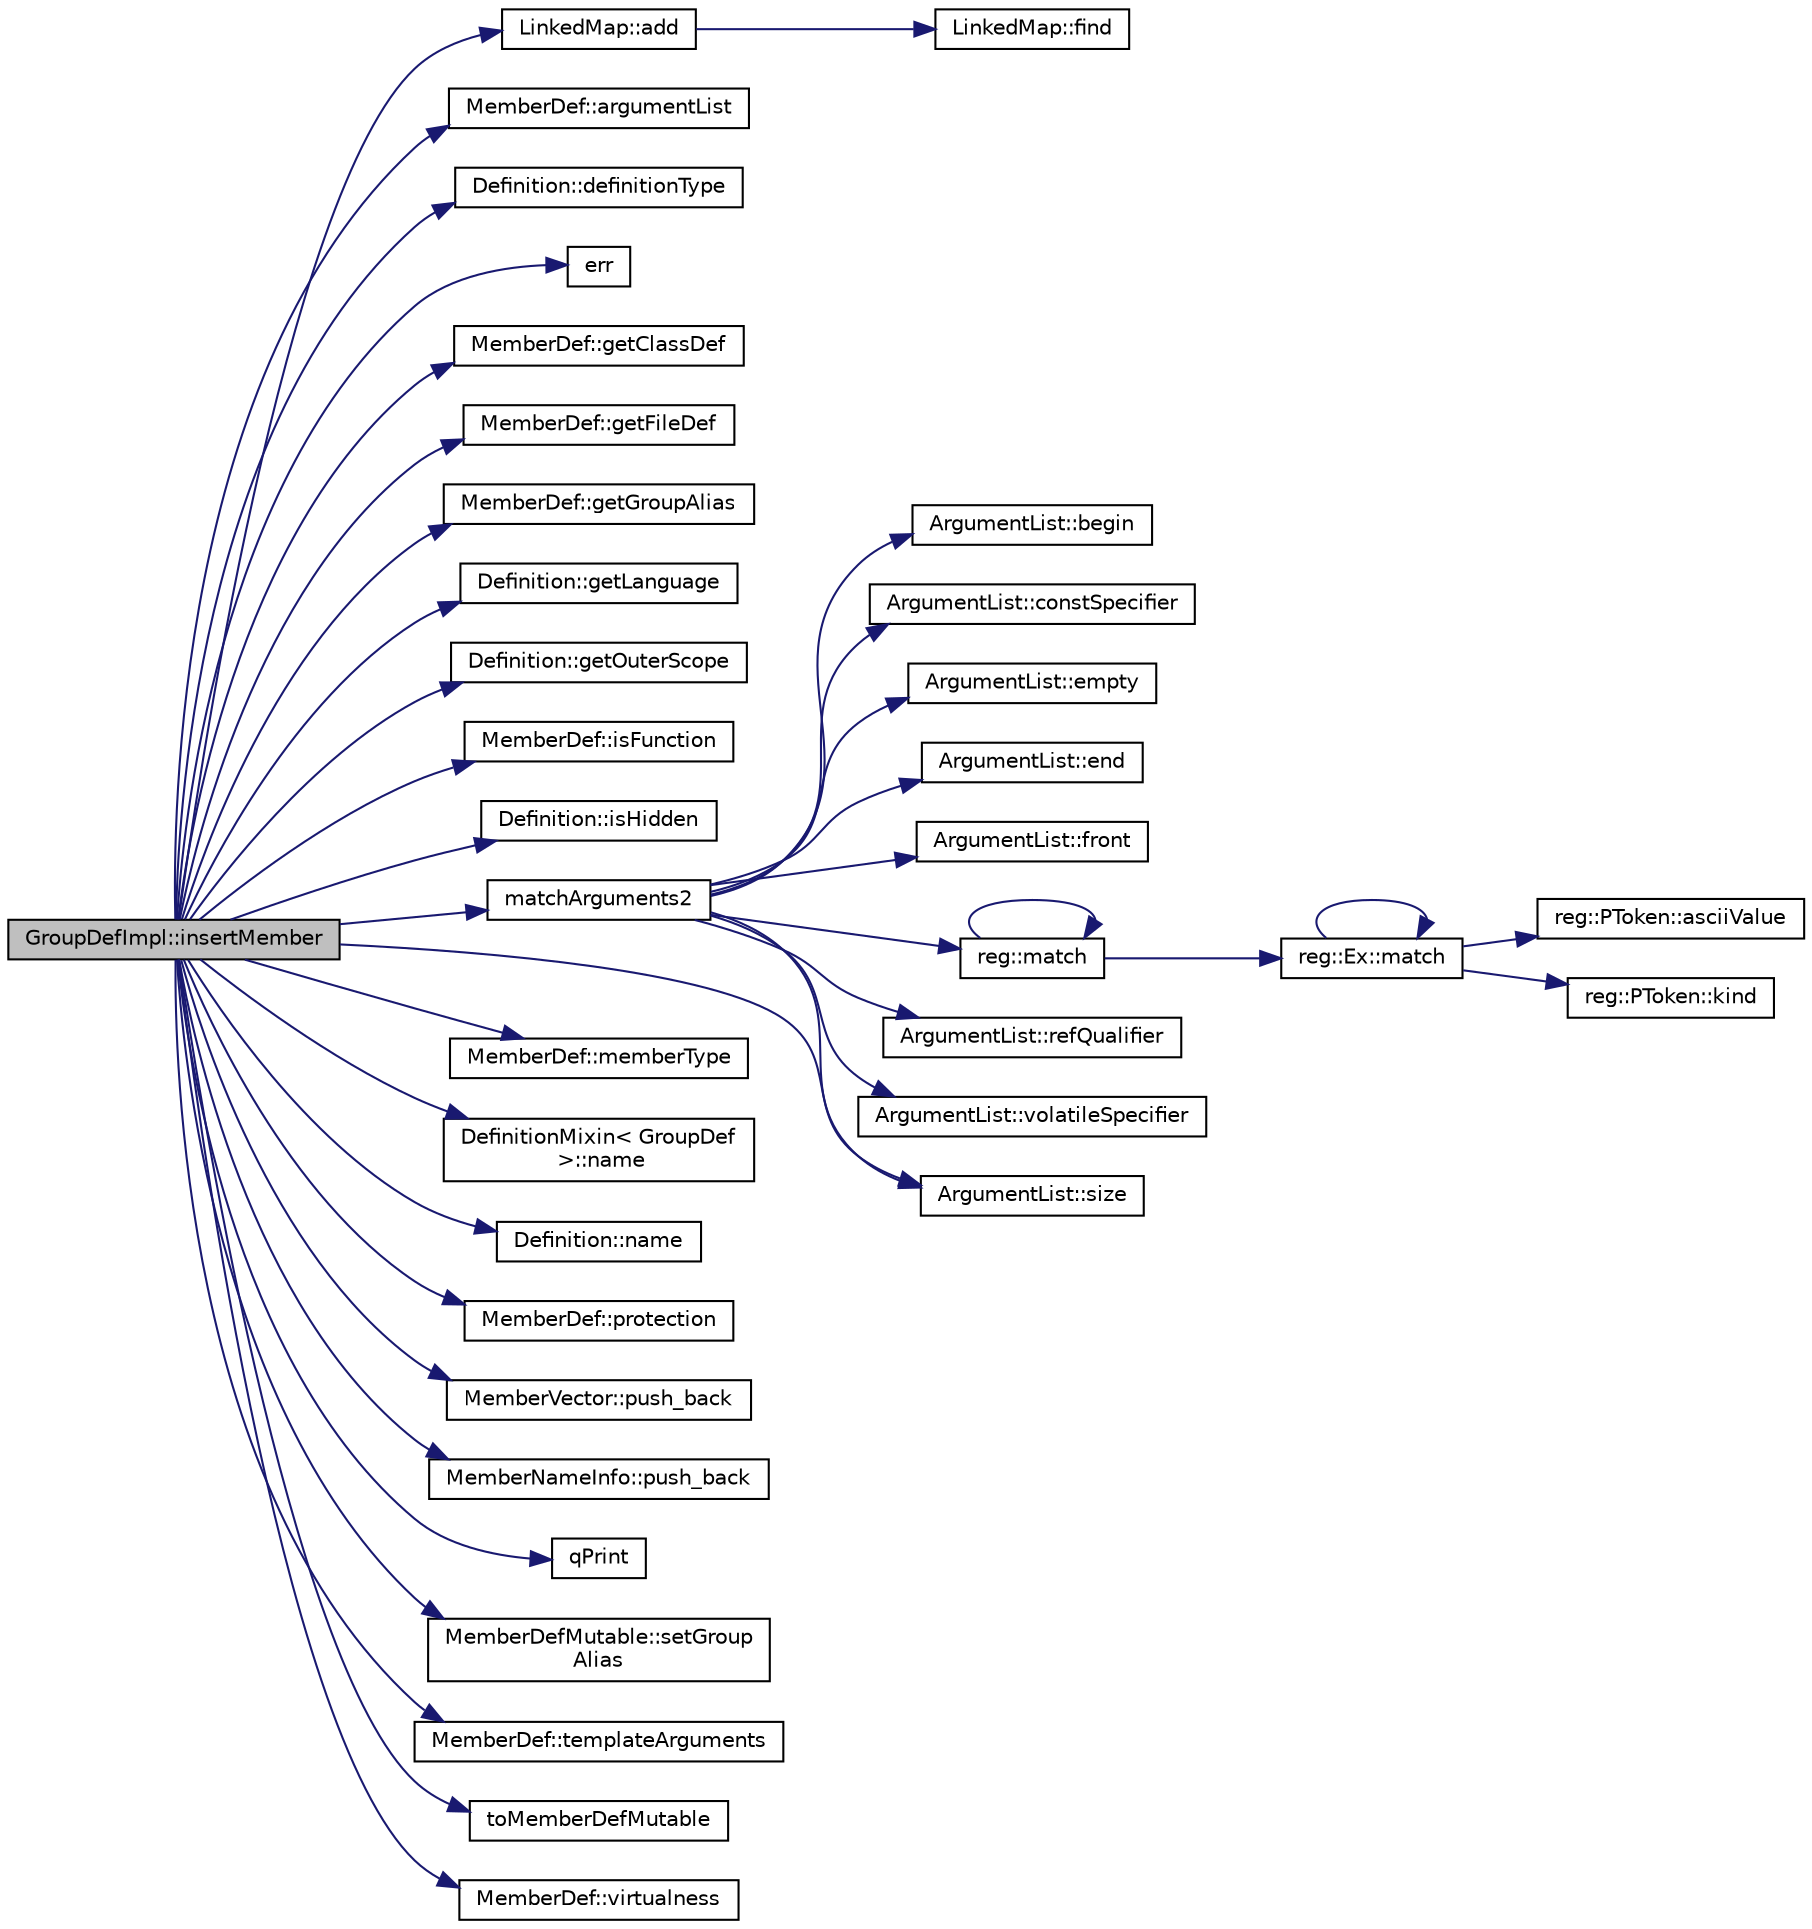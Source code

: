 digraph "GroupDefImpl::insertMember"
{
 // LATEX_PDF_SIZE
  edge [fontname="Helvetica",fontsize="10",labelfontname="Helvetica",labelfontsize="10"];
  node [fontname="Helvetica",fontsize="10",shape=record];
  rankdir="LR";
  Node1 [label="GroupDefImpl::insertMember",height=0.2,width=0.4,color="black", fillcolor="grey75", style="filled", fontcolor="black",tooltip=" "];
  Node1 -> Node2 [color="midnightblue",fontsize="10",style="solid",fontname="Helvetica"];
  Node2 [label="LinkedMap::add",height=0.2,width=0.4,color="black", fillcolor="white", style="filled",URL="$classLinkedMap.html#acddca8cb09f114936f6b80276f2c9c1b",tooltip=" "];
  Node2 -> Node3 [color="midnightblue",fontsize="10",style="solid",fontname="Helvetica"];
  Node3 [label="LinkedMap::find",height=0.2,width=0.4,color="black", fillcolor="white", style="filled",URL="$classLinkedMap.html#ad7659775b7de962b4fe0921456baf4f4",tooltip=" "];
  Node1 -> Node4 [color="midnightblue",fontsize="10",style="solid",fontname="Helvetica"];
  Node4 [label="MemberDef::argumentList",height=0.2,width=0.4,color="black", fillcolor="white", style="filled",URL="$classMemberDef.html#a515503656a6cffb2d27f60e93c3c780e",tooltip=" "];
  Node1 -> Node5 [color="midnightblue",fontsize="10",style="solid",fontname="Helvetica"];
  Node5 [label="Definition::definitionType",height=0.2,width=0.4,color="black", fillcolor="white", style="filled",URL="$classDefinition.html#a526c39074637d4b17a3f67df56d961ff",tooltip=" "];
  Node1 -> Node6 [color="midnightblue",fontsize="10",style="solid",fontname="Helvetica"];
  Node6 [label="err",height=0.2,width=0.4,color="black", fillcolor="white", style="filled",URL="$message_8cpp.html#aede5746344fdce99647541101eaa7f06",tooltip=" "];
  Node1 -> Node7 [color="midnightblue",fontsize="10",style="solid",fontname="Helvetica"];
  Node7 [label="MemberDef::getClassDef",height=0.2,width=0.4,color="black", fillcolor="white", style="filled",URL="$classMemberDef.html#a33ff70edee6691aacaeecf40a1146995",tooltip=" "];
  Node1 -> Node8 [color="midnightblue",fontsize="10",style="solid",fontname="Helvetica"];
  Node8 [label="MemberDef::getFileDef",height=0.2,width=0.4,color="black", fillcolor="white", style="filled",URL="$classMemberDef.html#a5036fd8ee16b186925236105029ee823",tooltip=" "];
  Node1 -> Node9 [color="midnightblue",fontsize="10",style="solid",fontname="Helvetica"];
  Node9 [label="MemberDef::getGroupAlias",height=0.2,width=0.4,color="black", fillcolor="white", style="filled",URL="$classMemberDef.html#a347b09058c4ebdded074d8030ad53bb1",tooltip=" "];
  Node1 -> Node10 [color="midnightblue",fontsize="10",style="solid",fontname="Helvetica"];
  Node10 [label="Definition::getLanguage",height=0.2,width=0.4,color="black", fillcolor="white", style="filled",URL="$classDefinition.html#a0dda9f50f2f9754e6341a10373eafec7",tooltip=" "];
  Node1 -> Node11 [color="midnightblue",fontsize="10",style="solid",fontname="Helvetica"];
  Node11 [label="Definition::getOuterScope",height=0.2,width=0.4,color="black", fillcolor="white", style="filled",URL="$classDefinition.html#acabf5ee4ca8de43bbcc5cd5736f150e5",tooltip=" "];
  Node1 -> Node12 [color="midnightblue",fontsize="10",style="solid",fontname="Helvetica"];
  Node12 [label="MemberDef::isFunction",height=0.2,width=0.4,color="black", fillcolor="white", style="filled",URL="$classMemberDef.html#a5e6ace25ee464a601e1b3f2b8016ddad",tooltip=" "];
  Node1 -> Node13 [color="midnightblue",fontsize="10",style="solid",fontname="Helvetica"];
  Node13 [label="Definition::isHidden",height=0.2,width=0.4,color="black", fillcolor="white", style="filled",URL="$classDefinition.html#a930740d353cfe143eb9efe0d12b7f938",tooltip=" "];
  Node1 -> Node14 [color="midnightblue",fontsize="10",style="solid",fontname="Helvetica"];
  Node14 [label="matchArguments2",height=0.2,width=0.4,color="black", fillcolor="white", style="filled",URL="$util_8cpp.html#a78739b1ab728bbecd4d3e54ae90bbbce",tooltip=" "];
  Node14 -> Node15 [color="midnightblue",fontsize="10",style="solid",fontname="Helvetica"];
  Node15 [label="ArgumentList::begin",height=0.2,width=0.4,color="black", fillcolor="white", style="filled",URL="$classArgumentList.html#acc52d012d093df1adede055164f69dc9",tooltip=" "];
  Node14 -> Node16 [color="midnightblue",fontsize="10",style="solid",fontname="Helvetica"];
  Node16 [label="ArgumentList::constSpecifier",height=0.2,width=0.4,color="black", fillcolor="white", style="filled",URL="$classArgumentList.html#a72440ac7985da3c0c465134bc0ddd2d5",tooltip=" "];
  Node14 -> Node17 [color="midnightblue",fontsize="10",style="solid",fontname="Helvetica"];
  Node17 [label="ArgumentList::empty",height=0.2,width=0.4,color="black", fillcolor="white", style="filled",URL="$classArgumentList.html#aaa15ddcfdb06a535a3398f1dc73d336d",tooltip=" "];
  Node14 -> Node18 [color="midnightblue",fontsize="10",style="solid",fontname="Helvetica"];
  Node18 [label="ArgumentList::end",height=0.2,width=0.4,color="black", fillcolor="white", style="filled",URL="$classArgumentList.html#a215181845c0d9f0525806a4165c4f552",tooltip=" "];
  Node14 -> Node19 [color="midnightblue",fontsize="10",style="solid",fontname="Helvetica"];
  Node19 [label="ArgumentList::front",height=0.2,width=0.4,color="black", fillcolor="white", style="filled",URL="$classArgumentList.html#a3c86608e0790d8d86314bf4bc24936c2",tooltip=" "];
  Node14 -> Node20 [color="midnightblue",fontsize="10",style="solid",fontname="Helvetica"];
  Node20 [label="reg::match",height=0.2,width=0.4,color="black", fillcolor="white", style="filled",URL="$namespacereg.html#a1a29dcc7e2ccf462503adc5d496881ae",tooltip=" "];
  Node20 -> Node20 [color="midnightblue",fontsize="10",style="solid",fontname="Helvetica"];
  Node20 -> Node21 [color="midnightblue",fontsize="10",style="solid",fontname="Helvetica"];
  Node21 [label="reg::Ex::match",height=0.2,width=0.4,color="black", fillcolor="white", style="filled",URL="$classreg_1_1Ex.html#a9fc6293038a87e8995a13c0fdfd11499",tooltip=" "];
  Node21 -> Node22 [color="midnightblue",fontsize="10",style="solid",fontname="Helvetica"];
  Node22 [label="reg::PToken::asciiValue",height=0.2,width=0.4,color="black", fillcolor="white", style="filled",URL="$classreg_1_1PToken.html#a34589c92a4e8ff59eb14c5536e760929",tooltip=" "];
  Node21 -> Node23 [color="midnightblue",fontsize="10",style="solid",fontname="Helvetica"];
  Node23 [label="reg::PToken::kind",height=0.2,width=0.4,color="black", fillcolor="white", style="filled",URL="$classreg_1_1PToken.html#a5b947291aff91a346d6526074989a9fa",tooltip=" "];
  Node21 -> Node21 [color="midnightblue",fontsize="10",style="solid",fontname="Helvetica"];
  Node14 -> Node24 [color="midnightblue",fontsize="10",style="solid",fontname="Helvetica"];
  Node24 [label="ArgumentList::refQualifier",height=0.2,width=0.4,color="black", fillcolor="white", style="filled",URL="$classArgumentList.html#a10a0f5f25aa7f3c97ac071169c85e4ac",tooltip=" "];
  Node14 -> Node25 [color="midnightblue",fontsize="10",style="solid",fontname="Helvetica"];
  Node25 [label="ArgumentList::size",height=0.2,width=0.4,color="black", fillcolor="white", style="filled",URL="$classArgumentList.html#a4d651caeb995400fad17d4ab4a020a3a",tooltip=" "];
  Node14 -> Node26 [color="midnightblue",fontsize="10",style="solid",fontname="Helvetica"];
  Node26 [label="ArgumentList::volatileSpecifier",height=0.2,width=0.4,color="black", fillcolor="white", style="filled",URL="$classArgumentList.html#ad03f25174e81a42a617a15195a8867b0",tooltip=" "];
  Node1 -> Node27 [color="midnightblue",fontsize="10",style="solid",fontname="Helvetica"];
  Node27 [label="MemberDef::memberType",height=0.2,width=0.4,color="black", fillcolor="white", style="filled",URL="$classMemberDef.html#abbdaf88716807e7ff82ed7502cde51fc",tooltip=" "];
  Node1 -> Node28 [color="midnightblue",fontsize="10",style="solid",fontname="Helvetica"];
  Node28 [label="DefinitionMixin\< GroupDef\l \>::name",height=0.2,width=0.4,color="black", fillcolor="white", style="filled",URL="$classDefinitionMixin.html#a03a95195d1616701c67a11d38b2b22bf",tooltip=" "];
  Node1 -> Node29 [color="midnightblue",fontsize="10",style="solid",fontname="Helvetica"];
  Node29 [label="Definition::name",height=0.2,width=0.4,color="black", fillcolor="white", style="filled",URL="$classDefinition.html#a9374fedd7f64fea7e0e164302d1a9e61",tooltip=" "];
  Node1 -> Node30 [color="midnightblue",fontsize="10",style="solid",fontname="Helvetica"];
  Node30 [label="MemberDef::protection",height=0.2,width=0.4,color="black", fillcolor="white", style="filled",URL="$classMemberDef.html#ab266b88c02dd8d5089b29d501b412c5d",tooltip=" "];
  Node1 -> Node31 [color="midnightblue",fontsize="10",style="solid",fontname="Helvetica"];
  Node31 [label="MemberVector::push_back",height=0.2,width=0.4,color="black", fillcolor="white", style="filled",URL="$classMemberVector.html#af76ec8b9f3fa62a3276c0c115526325a",tooltip=" "];
  Node1 -> Node32 [color="midnightblue",fontsize="10",style="solid",fontname="Helvetica"];
  Node32 [label="MemberNameInfo::push_back",height=0.2,width=0.4,color="black", fillcolor="white", style="filled",URL="$classMemberNameInfo.html#a73c155a8de478f85cd0e551e37d07bdb",tooltip=" "];
  Node1 -> Node33 [color="midnightblue",fontsize="10",style="solid",fontname="Helvetica"];
  Node33 [label="qPrint",height=0.2,width=0.4,color="black", fillcolor="white", style="filled",URL="$qcstring_8h.html#a9851ebb5ae2f65b4d2b1d08421edbfd2",tooltip=" "];
  Node1 -> Node34 [color="midnightblue",fontsize="10",style="solid",fontname="Helvetica"];
  Node34 [label="MemberDefMutable::setGroup\lAlias",height=0.2,width=0.4,color="black", fillcolor="white", style="filled",URL="$classMemberDefMutable.html#a68c31be102177de5cc1165a684ac90ef",tooltip=" "];
  Node1 -> Node25 [color="midnightblue",fontsize="10",style="solid",fontname="Helvetica"];
  Node1 -> Node35 [color="midnightblue",fontsize="10",style="solid",fontname="Helvetica"];
  Node35 [label="MemberDef::templateArguments",height=0.2,width=0.4,color="black", fillcolor="white", style="filled",URL="$classMemberDef.html#a409da33c248938e57ba2135777a38628",tooltip=" "];
  Node1 -> Node36 [color="midnightblue",fontsize="10",style="solid",fontname="Helvetica"];
  Node36 [label="toMemberDefMutable",height=0.2,width=0.4,color="black", fillcolor="white", style="filled",URL="$memberdef_8cpp.html#a9ea80ba313803ae565f05ce1c8eb6bb5",tooltip=" "];
  Node1 -> Node37 [color="midnightblue",fontsize="10",style="solid",fontname="Helvetica"];
  Node37 [label="MemberDef::virtualness",height=0.2,width=0.4,color="black", fillcolor="white", style="filled",URL="$classMemberDef.html#ae450a2be776cc5d05726bab8354f6d62",tooltip=" "];
}
